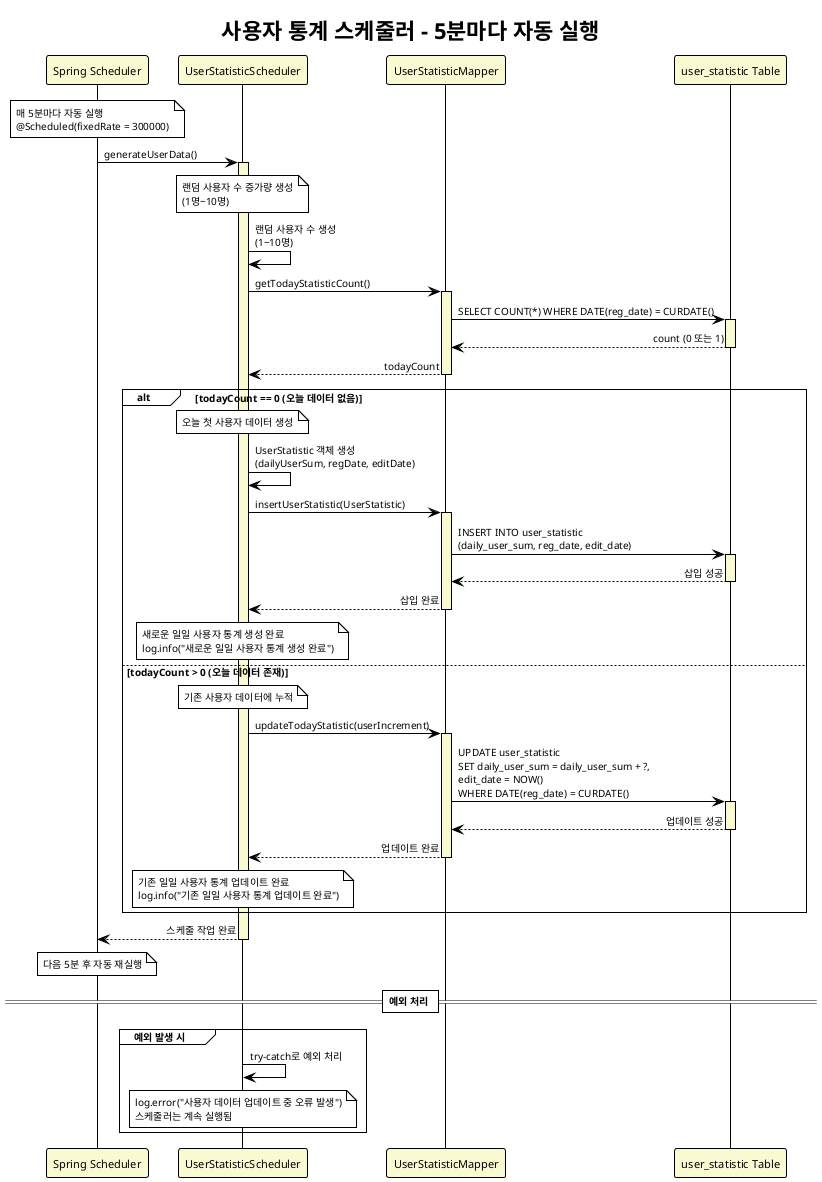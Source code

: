 @startuml UserStatisticScheduler
!define DPI 300
!theme plain
skinparam defaultFontName "맑은 고딕"
skinparam defaultFontSize 10
skinparam sequence {
    ArrowColor Black
    ActorBorderColor Black
    LifeLineBorderColor Black
    LifeLineBackgroundColor LightGoldenRodYellow
    ParticipantBorderColor Black
    ParticipantBackgroundColor LightGoldenRodYellow
    ParticipantFontName "맑은 고딕"
    ParticipantFontSize 11
    ActorFontName "맑은 고딕"
    ActorFontSize 11
    MessageAlign direction
    NoteFontName "맑은 고딕"
    NoteFontSize 10
}

title 사용자 통계 스케줄러 - 5분마다 자동 실행

participant "Spring Scheduler" as scheduler
participant "UserStatisticScheduler" as controller
participant "UserStatisticMapper" as mapper
participant "user_statistic Table" as db

note over scheduler
    매 5분마다 자동 실행
    @Scheduled(fixedRate = 300000)
end note

scheduler -> controller : generateUserData()
activate controller

note over controller
    랜덤 사용자 수 증가량 생성
    (1명~10명)
end note

controller -> controller : 랜덤 사용자 수 생성\n(1~10명)

controller -> mapper : getTodayStatisticCount()
activate mapper
mapper -> db : SELECT COUNT(*) WHERE DATE(reg_date) = CURDATE()
activate db
db --> mapper : count (0 또는 1)
deactivate db
mapper --> controller : todayCount
deactivate mapper

alt todayCount == 0 (오늘 데이터 없음)
    note over controller
        오늘 첫 사용자 데이터 생성
    end note
    
    controller -> controller : UserStatistic 객체 생성\n(dailyUserSum, regDate, editDate)
    
    controller -> mapper : insertUserStatistic(UserStatistic)
    activate mapper
    mapper -> db : INSERT INTO user_statistic\n(daily_user_sum, reg_date, edit_date)
    activate db
    db --> mapper : 삽입 성공
    deactivate db
    mapper --> controller : 삽입 완료
    deactivate mapper
    
    note over controller
        새로운 일일 사용자 통계 생성 완료
        log.info("새로운 일일 사용자 통계 생성 완료")
    end note

else todayCount > 0 (오늘 데이터 존재)
    note over controller
        기존 사용자 데이터에 누적
    end note
      controller -> mapper : updateTodayStatistic(userIncrement)
    activate mapper
    mapper -> db : UPDATE user_statistic\nSET daily_user_sum = daily_user_sum + ?,\nedit_date = NOW()\nWHERE DATE(reg_date) = CURDATE()
    activate db
    db --> mapper : 업데이트 성공
    deactivate db
    mapper --> controller : 업데이트 완료
    deactivate mapper
    
    note over controller
        기존 일일 사용자 통계 업데이트 완료
        log.info("기존 일일 사용자 통계 업데이트 완료")
    end note
end

controller --> scheduler : 스케줄 작업 완료
deactivate controller

note over scheduler
    다음 5분 후 자동 재실행
end note

== 예외 처리 ==

group 예외 발생 시
    controller -> controller : try-catch로 예외 처리
    note over controller
        log.error("사용자 데이터 업데이트 중 오류 발생")
        스케줄러는 계속 실행됨
    end note
end

@enduml
